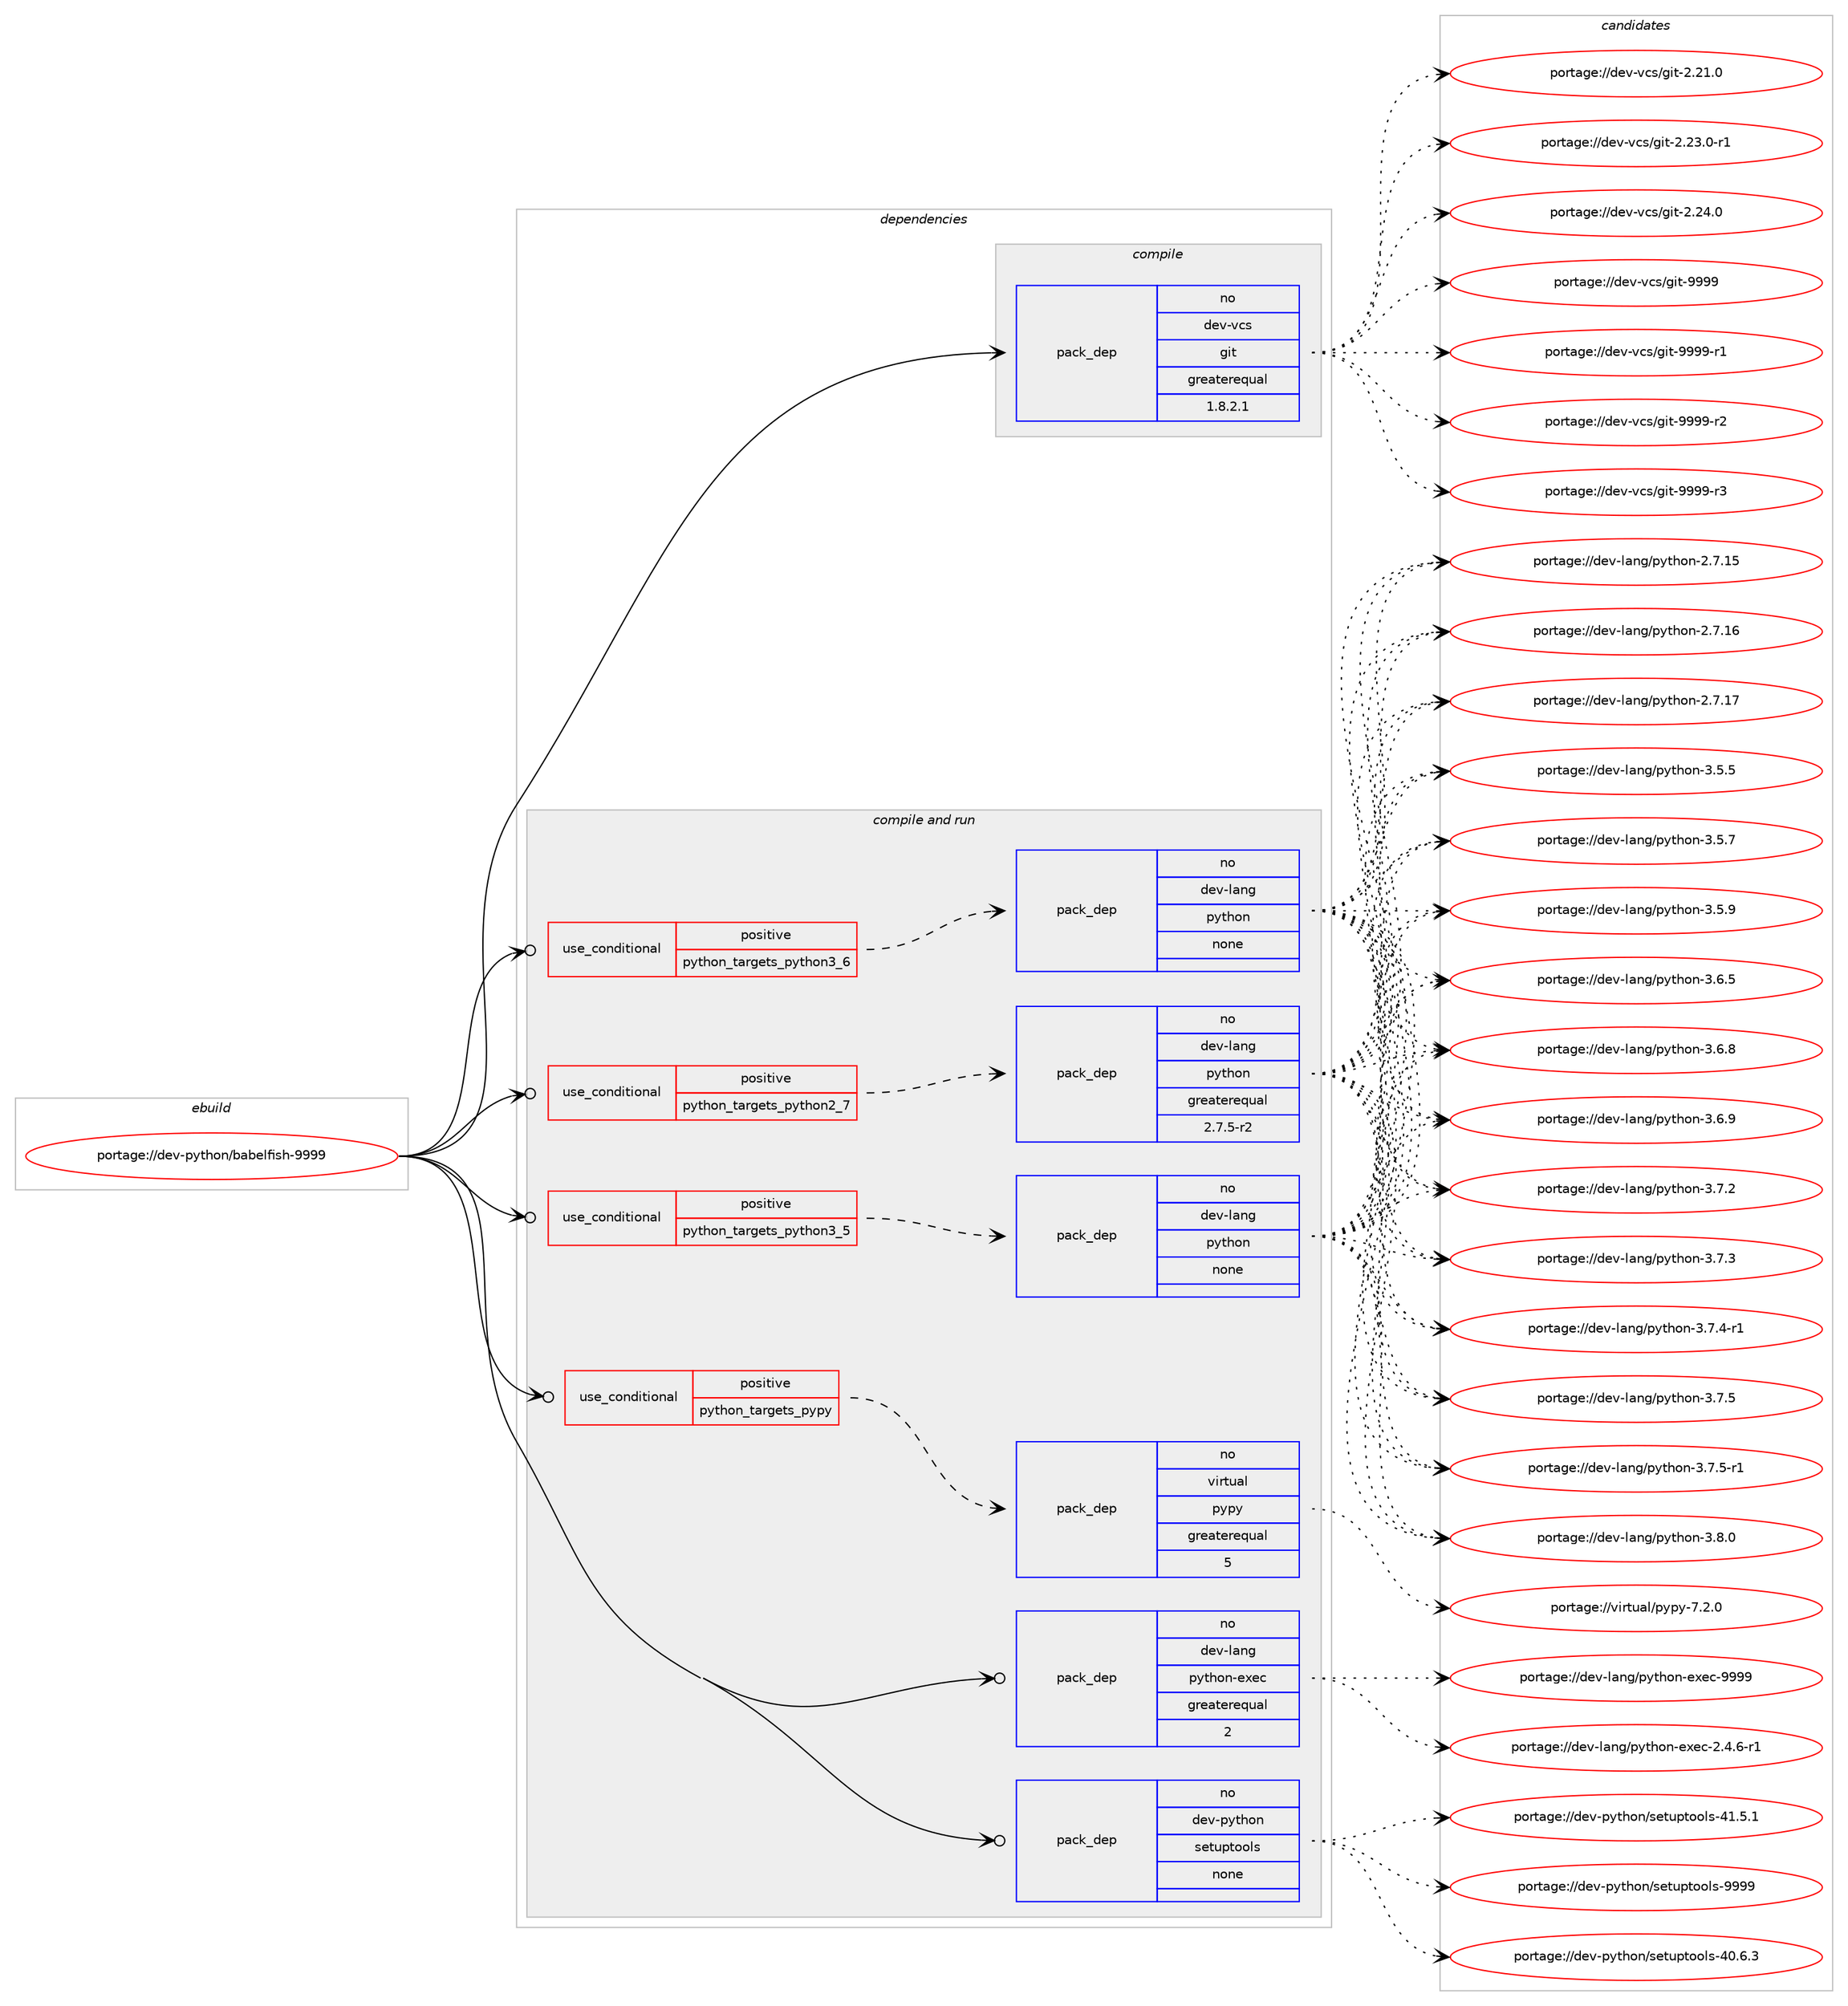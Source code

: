 digraph prolog {

# *************
# Graph options
# *************

newrank=true;
concentrate=true;
compound=true;
graph [rankdir=LR,fontname=Helvetica,fontsize=10,ranksep=1.5];#, ranksep=2.5, nodesep=0.2];
edge  [arrowhead=vee];
node  [fontname=Helvetica,fontsize=10];

# **********
# The ebuild
# **********

subgraph cluster_leftcol {
color=gray;
rank=same;
label=<<i>ebuild</i>>;
id [label="portage://dev-python/babelfish-9999", color=red, width=4, href="../dev-python/babelfish-9999.svg"];
}

# ****************
# The dependencies
# ****************

subgraph cluster_midcol {
color=gray;
label=<<i>dependencies</i>>;
subgraph cluster_compile {
fillcolor="#eeeeee";
style=filled;
label=<<i>compile</i>>;
subgraph pack101654 {
dependency130908 [label=<<TABLE BORDER="0" CELLBORDER="1" CELLSPACING="0" CELLPADDING="4" WIDTH="220"><TR><TD ROWSPAN="6" CELLPADDING="30">pack_dep</TD></TR><TR><TD WIDTH="110">no</TD></TR><TR><TD>dev-vcs</TD></TR><TR><TD>git</TD></TR><TR><TD>greaterequal</TD></TR><TR><TD>1.8.2.1</TD></TR></TABLE>>, shape=none, color=blue];
}
id:e -> dependency130908:w [weight=20,style="solid",arrowhead="vee"];
}
subgraph cluster_compileandrun {
fillcolor="#eeeeee";
style=filled;
label=<<i>compile and run</i>>;
subgraph cond25951 {
dependency130909 [label=<<TABLE BORDER="0" CELLBORDER="1" CELLSPACING="0" CELLPADDING="4"><TR><TD ROWSPAN="3" CELLPADDING="10">use_conditional</TD></TR><TR><TD>positive</TD></TR><TR><TD>python_targets_pypy</TD></TR></TABLE>>, shape=none, color=red];
subgraph pack101655 {
dependency130910 [label=<<TABLE BORDER="0" CELLBORDER="1" CELLSPACING="0" CELLPADDING="4" WIDTH="220"><TR><TD ROWSPAN="6" CELLPADDING="30">pack_dep</TD></TR><TR><TD WIDTH="110">no</TD></TR><TR><TD>virtual</TD></TR><TR><TD>pypy</TD></TR><TR><TD>greaterequal</TD></TR><TR><TD>5</TD></TR></TABLE>>, shape=none, color=blue];
}
dependency130909:e -> dependency130910:w [weight=20,style="dashed",arrowhead="vee"];
}
id:e -> dependency130909:w [weight=20,style="solid",arrowhead="odotvee"];
subgraph cond25952 {
dependency130911 [label=<<TABLE BORDER="0" CELLBORDER="1" CELLSPACING="0" CELLPADDING="4"><TR><TD ROWSPAN="3" CELLPADDING="10">use_conditional</TD></TR><TR><TD>positive</TD></TR><TR><TD>python_targets_python2_7</TD></TR></TABLE>>, shape=none, color=red];
subgraph pack101656 {
dependency130912 [label=<<TABLE BORDER="0" CELLBORDER="1" CELLSPACING="0" CELLPADDING="4" WIDTH="220"><TR><TD ROWSPAN="6" CELLPADDING="30">pack_dep</TD></TR><TR><TD WIDTH="110">no</TD></TR><TR><TD>dev-lang</TD></TR><TR><TD>python</TD></TR><TR><TD>greaterequal</TD></TR><TR><TD>2.7.5-r2</TD></TR></TABLE>>, shape=none, color=blue];
}
dependency130911:e -> dependency130912:w [weight=20,style="dashed",arrowhead="vee"];
}
id:e -> dependency130911:w [weight=20,style="solid",arrowhead="odotvee"];
subgraph cond25953 {
dependency130913 [label=<<TABLE BORDER="0" CELLBORDER="1" CELLSPACING="0" CELLPADDING="4"><TR><TD ROWSPAN="3" CELLPADDING="10">use_conditional</TD></TR><TR><TD>positive</TD></TR><TR><TD>python_targets_python3_5</TD></TR></TABLE>>, shape=none, color=red];
subgraph pack101657 {
dependency130914 [label=<<TABLE BORDER="0" CELLBORDER="1" CELLSPACING="0" CELLPADDING="4" WIDTH="220"><TR><TD ROWSPAN="6" CELLPADDING="30">pack_dep</TD></TR><TR><TD WIDTH="110">no</TD></TR><TR><TD>dev-lang</TD></TR><TR><TD>python</TD></TR><TR><TD>none</TD></TR><TR><TD></TD></TR></TABLE>>, shape=none, color=blue];
}
dependency130913:e -> dependency130914:w [weight=20,style="dashed",arrowhead="vee"];
}
id:e -> dependency130913:w [weight=20,style="solid",arrowhead="odotvee"];
subgraph cond25954 {
dependency130915 [label=<<TABLE BORDER="0" CELLBORDER="1" CELLSPACING="0" CELLPADDING="4"><TR><TD ROWSPAN="3" CELLPADDING="10">use_conditional</TD></TR><TR><TD>positive</TD></TR><TR><TD>python_targets_python3_6</TD></TR></TABLE>>, shape=none, color=red];
subgraph pack101658 {
dependency130916 [label=<<TABLE BORDER="0" CELLBORDER="1" CELLSPACING="0" CELLPADDING="4" WIDTH="220"><TR><TD ROWSPAN="6" CELLPADDING="30">pack_dep</TD></TR><TR><TD WIDTH="110">no</TD></TR><TR><TD>dev-lang</TD></TR><TR><TD>python</TD></TR><TR><TD>none</TD></TR><TR><TD></TD></TR></TABLE>>, shape=none, color=blue];
}
dependency130915:e -> dependency130916:w [weight=20,style="dashed",arrowhead="vee"];
}
id:e -> dependency130915:w [weight=20,style="solid",arrowhead="odotvee"];
subgraph pack101659 {
dependency130917 [label=<<TABLE BORDER="0" CELLBORDER="1" CELLSPACING="0" CELLPADDING="4" WIDTH="220"><TR><TD ROWSPAN="6" CELLPADDING="30">pack_dep</TD></TR><TR><TD WIDTH="110">no</TD></TR><TR><TD>dev-lang</TD></TR><TR><TD>python-exec</TD></TR><TR><TD>greaterequal</TD></TR><TR><TD>2</TD></TR></TABLE>>, shape=none, color=blue];
}
id:e -> dependency130917:w [weight=20,style="solid",arrowhead="odotvee"];
subgraph pack101660 {
dependency130918 [label=<<TABLE BORDER="0" CELLBORDER="1" CELLSPACING="0" CELLPADDING="4" WIDTH="220"><TR><TD ROWSPAN="6" CELLPADDING="30">pack_dep</TD></TR><TR><TD WIDTH="110">no</TD></TR><TR><TD>dev-python</TD></TR><TR><TD>setuptools</TD></TR><TR><TD>none</TD></TR><TR><TD></TD></TR></TABLE>>, shape=none, color=blue];
}
id:e -> dependency130918:w [weight=20,style="solid",arrowhead="odotvee"];
}
subgraph cluster_run {
fillcolor="#eeeeee";
style=filled;
label=<<i>run</i>>;
}
}

# **************
# The candidates
# **************

subgraph cluster_choices {
rank=same;
color=gray;
label=<<i>candidates</i>>;

subgraph choice101654 {
color=black;
nodesep=1;
choiceportage10010111845118991154710310511645504650494648 [label="portage://dev-vcs/git-2.21.0", color=red, width=4,href="../dev-vcs/git-2.21.0.svg"];
choiceportage100101118451189911547103105116455046505146484511449 [label="portage://dev-vcs/git-2.23.0-r1", color=red, width=4,href="../dev-vcs/git-2.23.0-r1.svg"];
choiceportage10010111845118991154710310511645504650524648 [label="portage://dev-vcs/git-2.24.0", color=red, width=4,href="../dev-vcs/git-2.24.0.svg"];
choiceportage1001011184511899115471031051164557575757 [label="portage://dev-vcs/git-9999", color=red, width=4,href="../dev-vcs/git-9999.svg"];
choiceportage10010111845118991154710310511645575757574511449 [label="portage://dev-vcs/git-9999-r1", color=red, width=4,href="../dev-vcs/git-9999-r1.svg"];
choiceportage10010111845118991154710310511645575757574511450 [label="portage://dev-vcs/git-9999-r2", color=red, width=4,href="../dev-vcs/git-9999-r2.svg"];
choiceportage10010111845118991154710310511645575757574511451 [label="portage://dev-vcs/git-9999-r3", color=red, width=4,href="../dev-vcs/git-9999-r3.svg"];
dependency130908:e -> choiceportage10010111845118991154710310511645504650494648:w [style=dotted,weight="100"];
dependency130908:e -> choiceportage100101118451189911547103105116455046505146484511449:w [style=dotted,weight="100"];
dependency130908:e -> choiceportage10010111845118991154710310511645504650524648:w [style=dotted,weight="100"];
dependency130908:e -> choiceportage1001011184511899115471031051164557575757:w [style=dotted,weight="100"];
dependency130908:e -> choiceportage10010111845118991154710310511645575757574511449:w [style=dotted,weight="100"];
dependency130908:e -> choiceportage10010111845118991154710310511645575757574511450:w [style=dotted,weight="100"];
dependency130908:e -> choiceportage10010111845118991154710310511645575757574511451:w [style=dotted,weight="100"];
}
subgraph choice101655 {
color=black;
nodesep=1;
choiceportage1181051141161179710847112121112121455546504648 [label="portage://virtual/pypy-7.2.0", color=red, width=4,href="../virtual/pypy-7.2.0.svg"];
dependency130910:e -> choiceportage1181051141161179710847112121112121455546504648:w [style=dotted,weight="100"];
}
subgraph choice101656 {
color=black;
nodesep=1;
choiceportage10010111845108971101034711212111610411111045504655464953 [label="portage://dev-lang/python-2.7.15", color=red, width=4,href="../dev-lang/python-2.7.15.svg"];
choiceportage10010111845108971101034711212111610411111045504655464954 [label="portage://dev-lang/python-2.7.16", color=red, width=4,href="../dev-lang/python-2.7.16.svg"];
choiceportage10010111845108971101034711212111610411111045504655464955 [label="portage://dev-lang/python-2.7.17", color=red, width=4,href="../dev-lang/python-2.7.17.svg"];
choiceportage100101118451089711010347112121116104111110455146534653 [label="portage://dev-lang/python-3.5.5", color=red, width=4,href="../dev-lang/python-3.5.5.svg"];
choiceportage100101118451089711010347112121116104111110455146534655 [label="portage://dev-lang/python-3.5.7", color=red, width=4,href="../dev-lang/python-3.5.7.svg"];
choiceportage100101118451089711010347112121116104111110455146534657 [label="portage://dev-lang/python-3.5.9", color=red, width=4,href="../dev-lang/python-3.5.9.svg"];
choiceportage100101118451089711010347112121116104111110455146544653 [label="portage://dev-lang/python-3.6.5", color=red, width=4,href="../dev-lang/python-3.6.5.svg"];
choiceportage100101118451089711010347112121116104111110455146544656 [label="portage://dev-lang/python-3.6.8", color=red, width=4,href="../dev-lang/python-3.6.8.svg"];
choiceportage100101118451089711010347112121116104111110455146544657 [label="portage://dev-lang/python-3.6.9", color=red, width=4,href="../dev-lang/python-3.6.9.svg"];
choiceportage100101118451089711010347112121116104111110455146554650 [label="portage://dev-lang/python-3.7.2", color=red, width=4,href="../dev-lang/python-3.7.2.svg"];
choiceportage100101118451089711010347112121116104111110455146554651 [label="portage://dev-lang/python-3.7.3", color=red, width=4,href="../dev-lang/python-3.7.3.svg"];
choiceportage1001011184510897110103471121211161041111104551465546524511449 [label="portage://dev-lang/python-3.7.4-r1", color=red, width=4,href="../dev-lang/python-3.7.4-r1.svg"];
choiceportage100101118451089711010347112121116104111110455146554653 [label="portage://dev-lang/python-3.7.5", color=red, width=4,href="../dev-lang/python-3.7.5.svg"];
choiceportage1001011184510897110103471121211161041111104551465546534511449 [label="portage://dev-lang/python-3.7.5-r1", color=red, width=4,href="../dev-lang/python-3.7.5-r1.svg"];
choiceportage100101118451089711010347112121116104111110455146564648 [label="portage://dev-lang/python-3.8.0", color=red, width=4,href="../dev-lang/python-3.8.0.svg"];
dependency130912:e -> choiceportage10010111845108971101034711212111610411111045504655464953:w [style=dotted,weight="100"];
dependency130912:e -> choiceportage10010111845108971101034711212111610411111045504655464954:w [style=dotted,weight="100"];
dependency130912:e -> choiceportage10010111845108971101034711212111610411111045504655464955:w [style=dotted,weight="100"];
dependency130912:e -> choiceportage100101118451089711010347112121116104111110455146534653:w [style=dotted,weight="100"];
dependency130912:e -> choiceportage100101118451089711010347112121116104111110455146534655:w [style=dotted,weight="100"];
dependency130912:e -> choiceportage100101118451089711010347112121116104111110455146534657:w [style=dotted,weight="100"];
dependency130912:e -> choiceportage100101118451089711010347112121116104111110455146544653:w [style=dotted,weight="100"];
dependency130912:e -> choiceportage100101118451089711010347112121116104111110455146544656:w [style=dotted,weight="100"];
dependency130912:e -> choiceportage100101118451089711010347112121116104111110455146544657:w [style=dotted,weight="100"];
dependency130912:e -> choiceportage100101118451089711010347112121116104111110455146554650:w [style=dotted,weight="100"];
dependency130912:e -> choiceportage100101118451089711010347112121116104111110455146554651:w [style=dotted,weight="100"];
dependency130912:e -> choiceportage1001011184510897110103471121211161041111104551465546524511449:w [style=dotted,weight="100"];
dependency130912:e -> choiceportage100101118451089711010347112121116104111110455146554653:w [style=dotted,weight="100"];
dependency130912:e -> choiceportage1001011184510897110103471121211161041111104551465546534511449:w [style=dotted,weight="100"];
dependency130912:e -> choiceportage100101118451089711010347112121116104111110455146564648:w [style=dotted,weight="100"];
}
subgraph choice101657 {
color=black;
nodesep=1;
choiceportage10010111845108971101034711212111610411111045504655464953 [label="portage://dev-lang/python-2.7.15", color=red, width=4,href="../dev-lang/python-2.7.15.svg"];
choiceportage10010111845108971101034711212111610411111045504655464954 [label="portage://dev-lang/python-2.7.16", color=red, width=4,href="../dev-lang/python-2.7.16.svg"];
choiceportage10010111845108971101034711212111610411111045504655464955 [label="portage://dev-lang/python-2.7.17", color=red, width=4,href="../dev-lang/python-2.7.17.svg"];
choiceportage100101118451089711010347112121116104111110455146534653 [label="portage://dev-lang/python-3.5.5", color=red, width=4,href="../dev-lang/python-3.5.5.svg"];
choiceportage100101118451089711010347112121116104111110455146534655 [label="portage://dev-lang/python-3.5.7", color=red, width=4,href="../dev-lang/python-3.5.7.svg"];
choiceportage100101118451089711010347112121116104111110455146534657 [label="portage://dev-lang/python-3.5.9", color=red, width=4,href="../dev-lang/python-3.5.9.svg"];
choiceportage100101118451089711010347112121116104111110455146544653 [label="portage://dev-lang/python-3.6.5", color=red, width=4,href="../dev-lang/python-3.6.5.svg"];
choiceportage100101118451089711010347112121116104111110455146544656 [label="portage://dev-lang/python-3.6.8", color=red, width=4,href="../dev-lang/python-3.6.8.svg"];
choiceportage100101118451089711010347112121116104111110455146544657 [label="portage://dev-lang/python-3.6.9", color=red, width=4,href="../dev-lang/python-3.6.9.svg"];
choiceportage100101118451089711010347112121116104111110455146554650 [label="portage://dev-lang/python-3.7.2", color=red, width=4,href="../dev-lang/python-3.7.2.svg"];
choiceportage100101118451089711010347112121116104111110455146554651 [label="portage://dev-lang/python-3.7.3", color=red, width=4,href="../dev-lang/python-3.7.3.svg"];
choiceportage1001011184510897110103471121211161041111104551465546524511449 [label="portage://dev-lang/python-3.7.4-r1", color=red, width=4,href="../dev-lang/python-3.7.4-r1.svg"];
choiceportage100101118451089711010347112121116104111110455146554653 [label="portage://dev-lang/python-3.7.5", color=red, width=4,href="../dev-lang/python-3.7.5.svg"];
choiceportage1001011184510897110103471121211161041111104551465546534511449 [label="portage://dev-lang/python-3.7.5-r1", color=red, width=4,href="../dev-lang/python-3.7.5-r1.svg"];
choiceportage100101118451089711010347112121116104111110455146564648 [label="portage://dev-lang/python-3.8.0", color=red, width=4,href="../dev-lang/python-3.8.0.svg"];
dependency130914:e -> choiceportage10010111845108971101034711212111610411111045504655464953:w [style=dotted,weight="100"];
dependency130914:e -> choiceportage10010111845108971101034711212111610411111045504655464954:w [style=dotted,weight="100"];
dependency130914:e -> choiceportage10010111845108971101034711212111610411111045504655464955:w [style=dotted,weight="100"];
dependency130914:e -> choiceportage100101118451089711010347112121116104111110455146534653:w [style=dotted,weight="100"];
dependency130914:e -> choiceportage100101118451089711010347112121116104111110455146534655:w [style=dotted,weight="100"];
dependency130914:e -> choiceportage100101118451089711010347112121116104111110455146534657:w [style=dotted,weight="100"];
dependency130914:e -> choiceportage100101118451089711010347112121116104111110455146544653:w [style=dotted,weight="100"];
dependency130914:e -> choiceportage100101118451089711010347112121116104111110455146544656:w [style=dotted,weight="100"];
dependency130914:e -> choiceportage100101118451089711010347112121116104111110455146544657:w [style=dotted,weight="100"];
dependency130914:e -> choiceportage100101118451089711010347112121116104111110455146554650:w [style=dotted,weight="100"];
dependency130914:e -> choiceportage100101118451089711010347112121116104111110455146554651:w [style=dotted,weight="100"];
dependency130914:e -> choiceportage1001011184510897110103471121211161041111104551465546524511449:w [style=dotted,weight="100"];
dependency130914:e -> choiceportage100101118451089711010347112121116104111110455146554653:w [style=dotted,weight="100"];
dependency130914:e -> choiceportage1001011184510897110103471121211161041111104551465546534511449:w [style=dotted,weight="100"];
dependency130914:e -> choiceportage100101118451089711010347112121116104111110455146564648:w [style=dotted,weight="100"];
}
subgraph choice101658 {
color=black;
nodesep=1;
choiceportage10010111845108971101034711212111610411111045504655464953 [label="portage://dev-lang/python-2.7.15", color=red, width=4,href="../dev-lang/python-2.7.15.svg"];
choiceportage10010111845108971101034711212111610411111045504655464954 [label="portage://dev-lang/python-2.7.16", color=red, width=4,href="../dev-lang/python-2.7.16.svg"];
choiceportage10010111845108971101034711212111610411111045504655464955 [label="portage://dev-lang/python-2.7.17", color=red, width=4,href="../dev-lang/python-2.7.17.svg"];
choiceportage100101118451089711010347112121116104111110455146534653 [label="portage://dev-lang/python-3.5.5", color=red, width=4,href="../dev-lang/python-3.5.5.svg"];
choiceportage100101118451089711010347112121116104111110455146534655 [label="portage://dev-lang/python-3.5.7", color=red, width=4,href="../dev-lang/python-3.5.7.svg"];
choiceportage100101118451089711010347112121116104111110455146534657 [label="portage://dev-lang/python-3.5.9", color=red, width=4,href="../dev-lang/python-3.5.9.svg"];
choiceportage100101118451089711010347112121116104111110455146544653 [label="portage://dev-lang/python-3.6.5", color=red, width=4,href="../dev-lang/python-3.6.5.svg"];
choiceportage100101118451089711010347112121116104111110455146544656 [label="portage://dev-lang/python-3.6.8", color=red, width=4,href="../dev-lang/python-3.6.8.svg"];
choiceportage100101118451089711010347112121116104111110455146544657 [label="portage://dev-lang/python-3.6.9", color=red, width=4,href="../dev-lang/python-3.6.9.svg"];
choiceportage100101118451089711010347112121116104111110455146554650 [label="portage://dev-lang/python-3.7.2", color=red, width=4,href="../dev-lang/python-3.7.2.svg"];
choiceportage100101118451089711010347112121116104111110455146554651 [label="portage://dev-lang/python-3.7.3", color=red, width=4,href="../dev-lang/python-3.7.3.svg"];
choiceportage1001011184510897110103471121211161041111104551465546524511449 [label="portage://dev-lang/python-3.7.4-r1", color=red, width=4,href="../dev-lang/python-3.7.4-r1.svg"];
choiceportage100101118451089711010347112121116104111110455146554653 [label="portage://dev-lang/python-3.7.5", color=red, width=4,href="../dev-lang/python-3.7.5.svg"];
choiceportage1001011184510897110103471121211161041111104551465546534511449 [label="portage://dev-lang/python-3.7.5-r1", color=red, width=4,href="../dev-lang/python-3.7.5-r1.svg"];
choiceportage100101118451089711010347112121116104111110455146564648 [label="portage://dev-lang/python-3.8.0", color=red, width=4,href="../dev-lang/python-3.8.0.svg"];
dependency130916:e -> choiceportage10010111845108971101034711212111610411111045504655464953:w [style=dotted,weight="100"];
dependency130916:e -> choiceportage10010111845108971101034711212111610411111045504655464954:w [style=dotted,weight="100"];
dependency130916:e -> choiceportage10010111845108971101034711212111610411111045504655464955:w [style=dotted,weight="100"];
dependency130916:e -> choiceportage100101118451089711010347112121116104111110455146534653:w [style=dotted,weight="100"];
dependency130916:e -> choiceportage100101118451089711010347112121116104111110455146534655:w [style=dotted,weight="100"];
dependency130916:e -> choiceportage100101118451089711010347112121116104111110455146534657:w [style=dotted,weight="100"];
dependency130916:e -> choiceportage100101118451089711010347112121116104111110455146544653:w [style=dotted,weight="100"];
dependency130916:e -> choiceportage100101118451089711010347112121116104111110455146544656:w [style=dotted,weight="100"];
dependency130916:e -> choiceportage100101118451089711010347112121116104111110455146544657:w [style=dotted,weight="100"];
dependency130916:e -> choiceportage100101118451089711010347112121116104111110455146554650:w [style=dotted,weight="100"];
dependency130916:e -> choiceportage100101118451089711010347112121116104111110455146554651:w [style=dotted,weight="100"];
dependency130916:e -> choiceportage1001011184510897110103471121211161041111104551465546524511449:w [style=dotted,weight="100"];
dependency130916:e -> choiceportage100101118451089711010347112121116104111110455146554653:w [style=dotted,weight="100"];
dependency130916:e -> choiceportage1001011184510897110103471121211161041111104551465546534511449:w [style=dotted,weight="100"];
dependency130916:e -> choiceportage100101118451089711010347112121116104111110455146564648:w [style=dotted,weight="100"];
}
subgraph choice101659 {
color=black;
nodesep=1;
choiceportage10010111845108971101034711212111610411111045101120101994550465246544511449 [label="portage://dev-lang/python-exec-2.4.6-r1", color=red, width=4,href="../dev-lang/python-exec-2.4.6-r1.svg"];
choiceportage10010111845108971101034711212111610411111045101120101994557575757 [label="portage://dev-lang/python-exec-9999", color=red, width=4,href="../dev-lang/python-exec-9999.svg"];
dependency130917:e -> choiceportage10010111845108971101034711212111610411111045101120101994550465246544511449:w [style=dotted,weight="100"];
dependency130917:e -> choiceportage10010111845108971101034711212111610411111045101120101994557575757:w [style=dotted,weight="100"];
}
subgraph choice101660 {
color=black;
nodesep=1;
choiceportage100101118451121211161041111104711510111611711211611111110811545524846544651 [label="portage://dev-python/setuptools-40.6.3", color=red, width=4,href="../dev-python/setuptools-40.6.3.svg"];
choiceportage100101118451121211161041111104711510111611711211611111110811545524946534649 [label="portage://dev-python/setuptools-41.5.1", color=red, width=4,href="../dev-python/setuptools-41.5.1.svg"];
choiceportage10010111845112121116104111110471151011161171121161111111081154557575757 [label="portage://dev-python/setuptools-9999", color=red, width=4,href="../dev-python/setuptools-9999.svg"];
dependency130918:e -> choiceportage100101118451121211161041111104711510111611711211611111110811545524846544651:w [style=dotted,weight="100"];
dependency130918:e -> choiceportage100101118451121211161041111104711510111611711211611111110811545524946534649:w [style=dotted,weight="100"];
dependency130918:e -> choiceportage10010111845112121116104111110471151011161171121161111111081154557575757:w [style=dotted,weight="100"];
}
}

}
